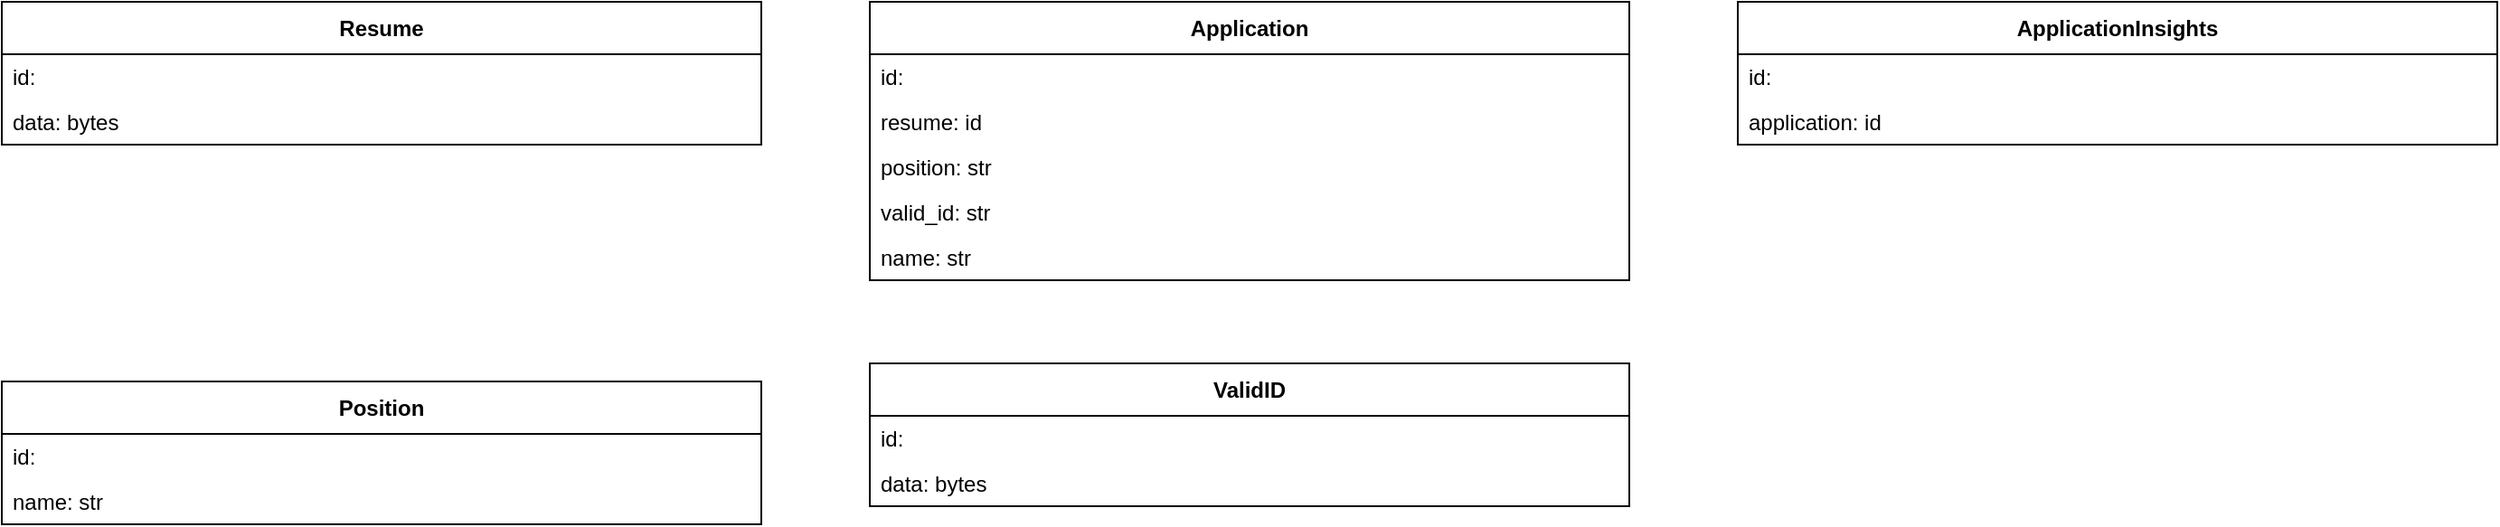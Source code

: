 <mxfile version="27.0.2">
  <diagram name="Page-1" id="SHyX0trkAhSzM6HOeICb">
    <mxGraphModel dx="2048" dy="914" grid="1" gridSize="10" guides="1" tooltips="1" connect="1" arrows="1" fold="1" page="1" pageScale="1" pageWidth="850" pageHeight="1100" math="0" shadow="0">
      <root>
        <mxCell id="0" />
        <mxCell id="1" parent="0" />
        <mxCell id="4_AN4ldFyBFuDfi9ansj-1" value="Application" style="swimlane;fontStyle=1;align=center;verticalAlign=middle;childLayout=stackLayout;horizontal=1;startSize=29;horizontalStack=0;resizeParent=1;resizeParentMax=0;resizeLast=0;collapsible=0;marginBottom=0;html=1;whiteSpace=wrap;" vertex="1" parent="1">
          <mxGeometry x="360" y="60" width="420" height="154" as="geometry" />
        </mxCell>
        <mxCell id="4_AN4ldFyBFuDfi9ansj-3" value="id:&amp;nbsp;" style="text;html=1;strokeColor=none;fillColor=none;align=left;verticalAlign=middle;spacingLeft=4;spacingRight=4;overflow=hidden;rotatable=0;points=[[0,0.5],[1,0.5]];portConstraint=eastwest;whiteSpace=wrap;" vertex="1" parent="4_AN4ldFyBFuDfi9ansj-1">
          <mxGeometry y="29" width="420" height="25" as="geometry" />
        </mxCell>
        <mxCell id="4_AN4ldFyBFuDfi9ansj-6" value="resume: id" style="text;html=1;strokeColor=none;fillColor=none;align=left;verticalAlign=middle;spacingLeft=4;spacingRight=4;overflow=hidden;rotatable=0;points=[[0,0.5],[1,0.5]];portConstraint=eastwest;whiteSpace=wrap;" vertex="1" parent="4_AN4ldFyBFuDfi9ansj-1">
          <mxGeometry y="54" width="420" height="25" as="geometry" />
        </mxCell>
        <mxCell id="4_AN4ldFyBFuDfi9ansj-5" value="position: str&amp;nbsp;" style="text;html=1;strokeColor=none;fillColor=none;align=left;verticalAlign=middle;spacingLeft=4;spacingRight=4;overflow=hidden;rotatable=0;points=[[0,0.5],[1,0.5]];portConstraint=eastwest;whiteSpace=wrap;" vertex="1" parent="4_AN4ldFyBFuDfi9ansj-1">
          <mxGeometry y="79" width="420" height="25" as="geometry" />
        </mxCell>
        <mxCell id="4_AN4ldFyBFuDfi9ansj-7" value="valid_id: str" style="text;html=1;strokeColor=none;fillColor=none;align=left;verticalAlign=middle;spacingLeft=4;spacingRight=4;overflow=hidden;rotatable=0;points=[[0,0.5],[1,0.5]];portConstraint=eastwest;whiteSpace=wrap;" vertex="1" parent="4_AN4ldFyBFuDfi9ansj-1">
          <mxGeometry y="104" width="420" height="25" as="geometry" />
        </mxCell>
        <mxCell id="4_AN4ldFyBFuDfi9ansj-8" value="name: str" style="text;html=1;strokeColor=none;fillColor=none;align=left;verticalAlign=middle;spacingLeft=4;spacingRight=4;overflow=hidden;rotatable=0;points=[[0,0.5],[1,0.5]];portConstraint=eastwest;whiteSpace=wrap;" vertex="1" parent="4_AN4ldFyBFuDfi9ansj-1">
          <mxGeometry y="129" width="420" height="25" as="geometry" />
        </mxCell>
        <mxCell id="4_AN4ldFyBFuDfi9ansj-9" value="Resume" style="swimlane;fontStyle=1;align=center;verticalAlign=middle;childLayout=stackLayout;horizontal=1;startSize=29;horizontalStack=0;resizeParent=1;resizeParentMax=0;resizeLast=0;collapsible=0;marginBottom=0;html=1;whiteSpace=wrap;" vertex="1" parent="1">
          <mxGeometry x="-120" y="60" width="420" height="79" as="geometry" />
        </mxCell>
        <mxCell id="4_AN4ldFyBFuDfi9ansj-10" value="id:&amp;nbsp;" style="text;html=1;strokeColor=none;fillColor=none;align=left;verticalAlign=middle;spacingLeft=4;spacingRight=4;overflow=hidden;rotatable=0;points=[[0,0.5],[1,0.5]];portConstraint=eastwest;whiteSpace=wrap;" vertex="1" parent="4_AN4ldFyBFuDfi9ansj-9">
          <mxGeometry y="29" width="420" height="25" as="geometry" />
        </mxCell>
        <mxCell id="4_AN4ldFyBFuDfi9ansj-11" value="data: bytes" style="text;html=1;strokeColor=none;fillColor=none;align=left;verticalAlign=middle;spacingLeft=4;spacingRight=4;overflow=hidden;rotatable=0;points=[[0,0.5],[1,0.5]];portConstraint=eastwest;whiteSpace=wrap;" vertex="1" parent="4_AN4ldFyBFuDfi9ansj-9">
          <mxGeometry y="54" width="420" height="25" as="geometry" />
        </mxCell>
        <mxCell id="4_AN4ldFyBFuDfi9ansj-16" value="Position" style="swimlane;fontStyle=1;align=center;verticalAlign=middle;childLayout=stackLayout;horizontal=1;startSize=29;horizontalStack=0;resizeParent=1;resizeParentMax=0;resizeLast=0;collapsible=0;marginBottom=0;html=1;whiteSpace=wrap;" vertex="1" parent="1">
          <mxGeometry x="-120" y="270" width="420" height="79" as="geometry" />
        </mxCell>
        <mxCell id="4_AN4ldFyBFuDfi9ansj-17" value="id:&amp;nbsp;" style="text;html=1;strokeColor=none;fillColor=none;align=left;verticalAlign=middle;spacingLeft=4;spacingRight=4;overflow=hidden;rotatable=0;points=[[0,0.5],[1,0.5]];portConstraint=eastwest;whiteSpace=wrap;" vertex="1" parent="4_AN4ldFyBFuDfi9ansj-16">
          <mxGeometry y="29" width="420" height="25" as="geometry" />
        </mxCell>
        <mxCell id="4_AN4ldFyBFuDfi9ansj-19" value="name: str" style="text;html=1;strokeColor=none;fillColor=none;align=left;verticalAlign=middle;spacingLeft=4;spacingRight=4;overflow=hidden;rotatable=0;points=[[0,0.5],[1,0.5]];portConstraint=eastwest;whiteSpace=wrap;" vertex="1" parent="4_AN4ldFyBFuDfi9ansj-16">
          <mxGeometry y="54" width="420" height="25" as="geometry" />
        </mxCell>
        <mxCell id="4_AN4ldFyBFuDfi9ansj-22" value="ValidID" style="swimlane;fontStyle=1;align=center;verticalAlign=middle;childLayout=stackLayout;horizontal=1;startSize=29;horizontalStack=0;resizeParent=1;resizeParentMax=0;resizeLast=0;collapsible=0;marginBottom=0;html=1;whiteSpace=wrap;" vertex="1" parent="1">
          <mxGeometry x="360" y="260" width="420" height="79" as="geometry" />
        </mxCell>
        <mxCell id="4_AN4ldFyBFuDfi9ansj-23" value="id:&amp;nbsp;" style="text;html=1;strokeColor=none;fillColor=none;align=left;verticalAlign=middle;spacingLeft=4;spacingRight=4;overflow=hidden;rotatable=0;points=[[0,0.5],[1,0.5]];portConstraint=eastwest;whiteSpace=wrap;" vertex="1" parent="4_AN4ldFyBFuDfi9ansj-22">
          <mxGeometry y="29" width="420" height="25" as="geometry" />
        </mxCell>
        <mxCell id="4_AN4ldFyBFuDfi9ansj-24" value="data: bytes&amp;nbsp;" style="text;html=1;strokeColor=none;fillColor=none;align=left;verticalAlign=middle;spacingLeft=4;spacingRight=4;overflow=hidden;rotatable=0;points=[[0,0.5],[1,0.5]];portConstraint=eastwest;whiteSpace=wrap;" vertex="1" parent="4_AN4ldFyBFuDfi9ansj-22">
          <mxGeometry y="54" width="420" height="25" as="geometry" />
        </mxCell>
        <mxCell id="4_AN4ldFyBFuDfi9ansj-28" value="ApplicationInsights" style="swimlane;fontStyle=1;align=center;verticalAlign=middle;childLayout=stackLayout;horizontal=1;startSize=29;horizontalStack=0;resizeParent=1;resizeParentMax=0;resizeLast=0;collapsible=0;marginBottom=0;html=1;whiteSpace=wrap;" vertex="1" parent="1">
          <mxGeometry x="840" y="60" width="420" height="79" as="geometry" />
        </mxCell>
        <mxCell id="4_AN4ldFyBFuDfi9ansj-29" value="id:&amp;nbsp;" style="text;html=1;strokeColor=none;fillColor=none;align=left;verticalAlign=middle;spacingLeft=4;spacingRight=4;overflow=hidden;rotatable=0;points=[[0,0.5],[1,0.5]];portConstraint=eastwest;whiteSpace=wrap;" vertex="1" parent="4_AN4ldFyBFuDfi9ansj-28">
          <mxGeometry y="29" width="420" height="25" as="geometry" />
        </mxCell>
        <mxCell id="4_AN4ldFyBFuDfi9ansj-30" value="application: id" style="text;html=1;strokeColor=none;fillColor=none;align=left;verticalAlign=middle;spacingLeft=4;spacingRight=4;overflow=hidden;rotatable=0;points=[[0,0.5],[1,0.5]];portConstraint=eastwest;whiteSpace=wrap;" vertex="1" parent="4_AN4ldFyBFuDfi9ansj-28">
          <mxGeometry y="54" width="420" height="25" as="geometry" />
        </mxCell>
      </root>
    </mxGraphModel>
  </diagram>
</mxfile>
